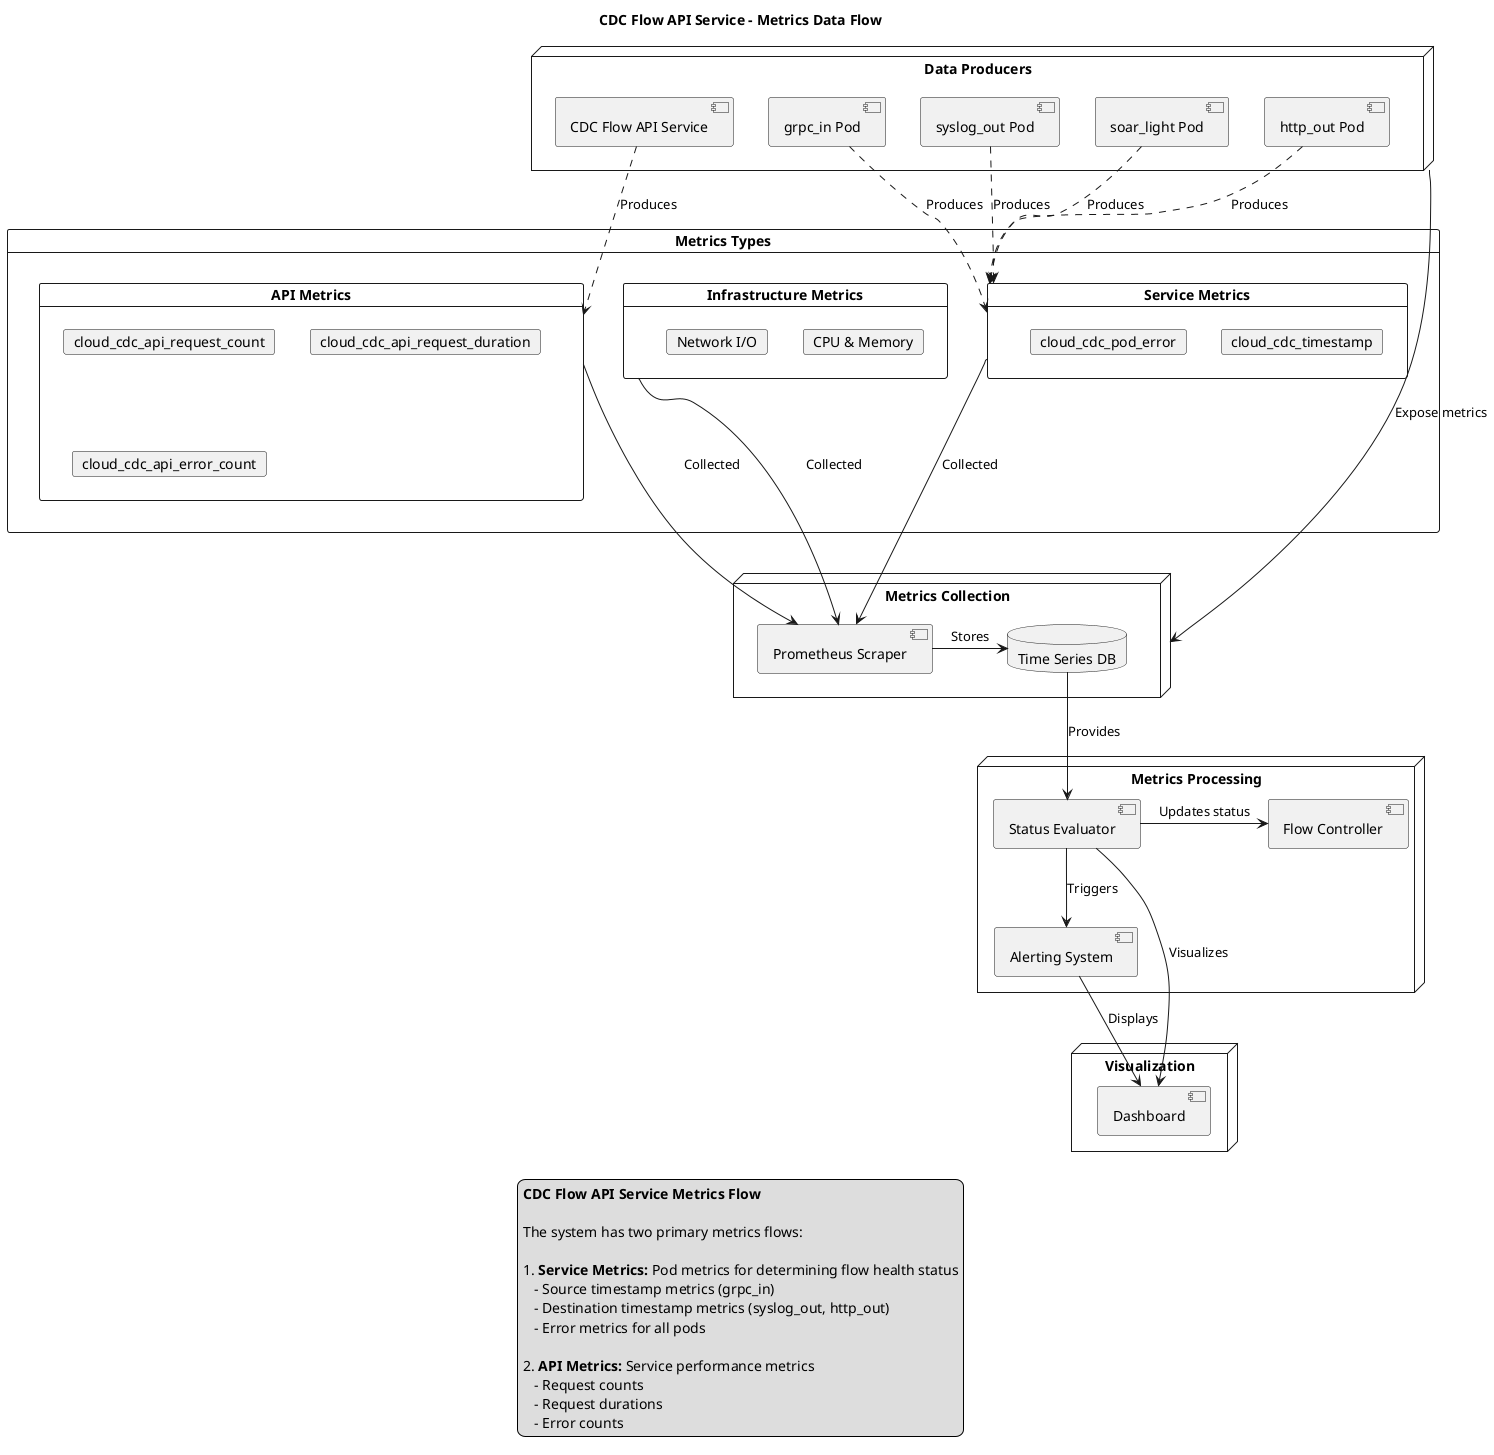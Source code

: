@startuml CDC_Flow_API_Metrics_Data_Flow

' Title
title CDC Flow API Service - Metrics Data Flow

' Define components
skinparam componentStyle uml2

' Define main layers
node "Data Producers" as producers {
  [CDC Flow API Service] as api
  [grpc_in Pod] as grpc
  [syslog_out Pod] as syslog
  [soar_light Pod] as soar
  [http_out Pod] as http
}

node "Metrics Collection" as collection {
  [Prometheus Scraper] as scraper
  database "Time Series DB" as tsdb
}

node "Metrics Processing" as processing {
  [Status Evaluator] as evaluator
  [Flow Controller] as controller
  [Alerting System] as alerting
}

node "Visualization" as viz {
  [Dashboard] as dashboard
}

' Define data types
card "Metrics Types" as metrics {
  card "Infrastructure Metrics" as infra {
    card "CPU & Memory" as resources
    card "Network I/O" as network
  }
  
  card "Service Metrics" as service_metrics {
    card "cloud_cdc_timestamp" as timestamp_metric
    card "cloud_cdc_pod_error" as error_metric
  }
  
  card "API Metrics" as api_metrics {
    card "cloud_cdc_api_request_count" as req_count
    card "cloud_cdc_api_request_duration" as req_duration
    card "cloud_cdc_api_error_count" as error_count
  }
}

' Define data flows
producers --> collection: Expose metrics
api ..> api_metrics: Produces
grpc ..> service_metrics: Produces
syslog ..> service_metrics: Produces
soar ..> service_metrics: Produces
http ..> service_metrics: Produces

scraper -> tsdb: Stores
tsdb --> evaluator: Provides
evaluator -> controller: Updates status

api_metrics ---> scraper: Collected
service_metrics ---> scraper: Collected
infra ---> scraper: Collected

evaluator --> alerting: Triggers
alerting --> dashboard: Displays
evaluator --> dashboard: Visualizes

legend
  <b>CDC Flow API Service Metrics Flow</b>
  
  The system has two primary metrics flows:
  
  1. <b>Service Metrics:</b> Pod metrics for determining flow health status
     - Source timestamp metrics (grpc_in)
     - Destination timestamp metrics (syslog_out, http_out)
     - Error metrics for all pods
  
  2. <b>API Metrics:</b> Service performance metrics
     - Request counts
     - Request durations
     - Error counts
endlegend

@enduml

